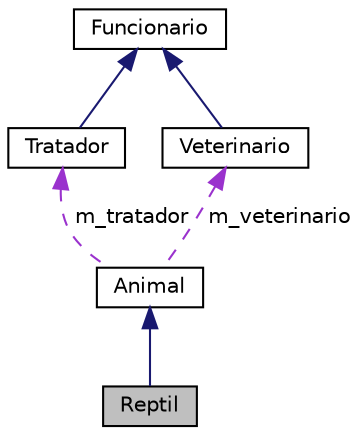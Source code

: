 digraph "Reptil"
{
  edge [fontname="Helvetica",fontsize="10",labelfontname="Helvetica",labelfontsize="10"];
  node [fontname="Helvetica",fontsize="10",shape=record];
  Node4 [label="Reptil",height=0.2,width=0.4,color="black", fillcolor="grey75", style="filled", fontcolor="black"];
  Node5 -> Node4 [dir="back",color="midnightblue",fontsize="10",style="solid",fontname="Helvetica"];
  Node5 [label="Animal",height=0.2,width=0.4,color="black", fillcolor="white", style="filled",URL="$class_animal.html",tooltip="Classe base para todos os grupos de animais. "];
  Node6 -> Node5 [dir="back",color="darkorchid3",fontsize="10",style="dashed",label=" m_tratador" ,fontname="Helvetica"];
  Node6 [label="Tratador",height=0.2,width=0.4,color="black", fillcolor="white", style="filled",URL="$class_tratador.html"];
  Node7 -> Node6 [dir="back",color="midnightblue",fontsize="10",style="solid",fontname="Helvetica"];
  Node7 [label="Funcionario",height=0.2,width=0.4,color="black", fillcolor="white", style="filled",URL="$class_funcionario.html"];
  Node8 -> Node5 [dir="back",color="darkorchid3",fontsize="10",style="dashed",label=" m_veterinario" ,fontname="Helvetica"];
  Node8 [label="Veterinario",height=0.2,width=0.4,color="black", fillcolor="white", style="filled",URL="$class_veterinario.html"];
  Node7 -> Node8 [dir="back",color="midnightblue",fontsize="10",style="solid",fontname="Helvetica"];
}
